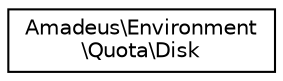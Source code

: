 digraph "Graphical Class Hierarchy"
{
  edge [fontname="Helvetica",fontsize="10",labelfontname="Helvetica",labelfontsize="10"];
  node [fontname="Helvetica",fontsize="10",shape=record];
  rankdir="LR";
  Node0 [label="Amadeus\\Environment\l\\Quota\\Disk",height=0.2,width=0.4,color="black", fillcolor="white", style="filled",URL="$classAmadeus_1_1Environment_1_1Quota_1_1Disk.html"];
}
